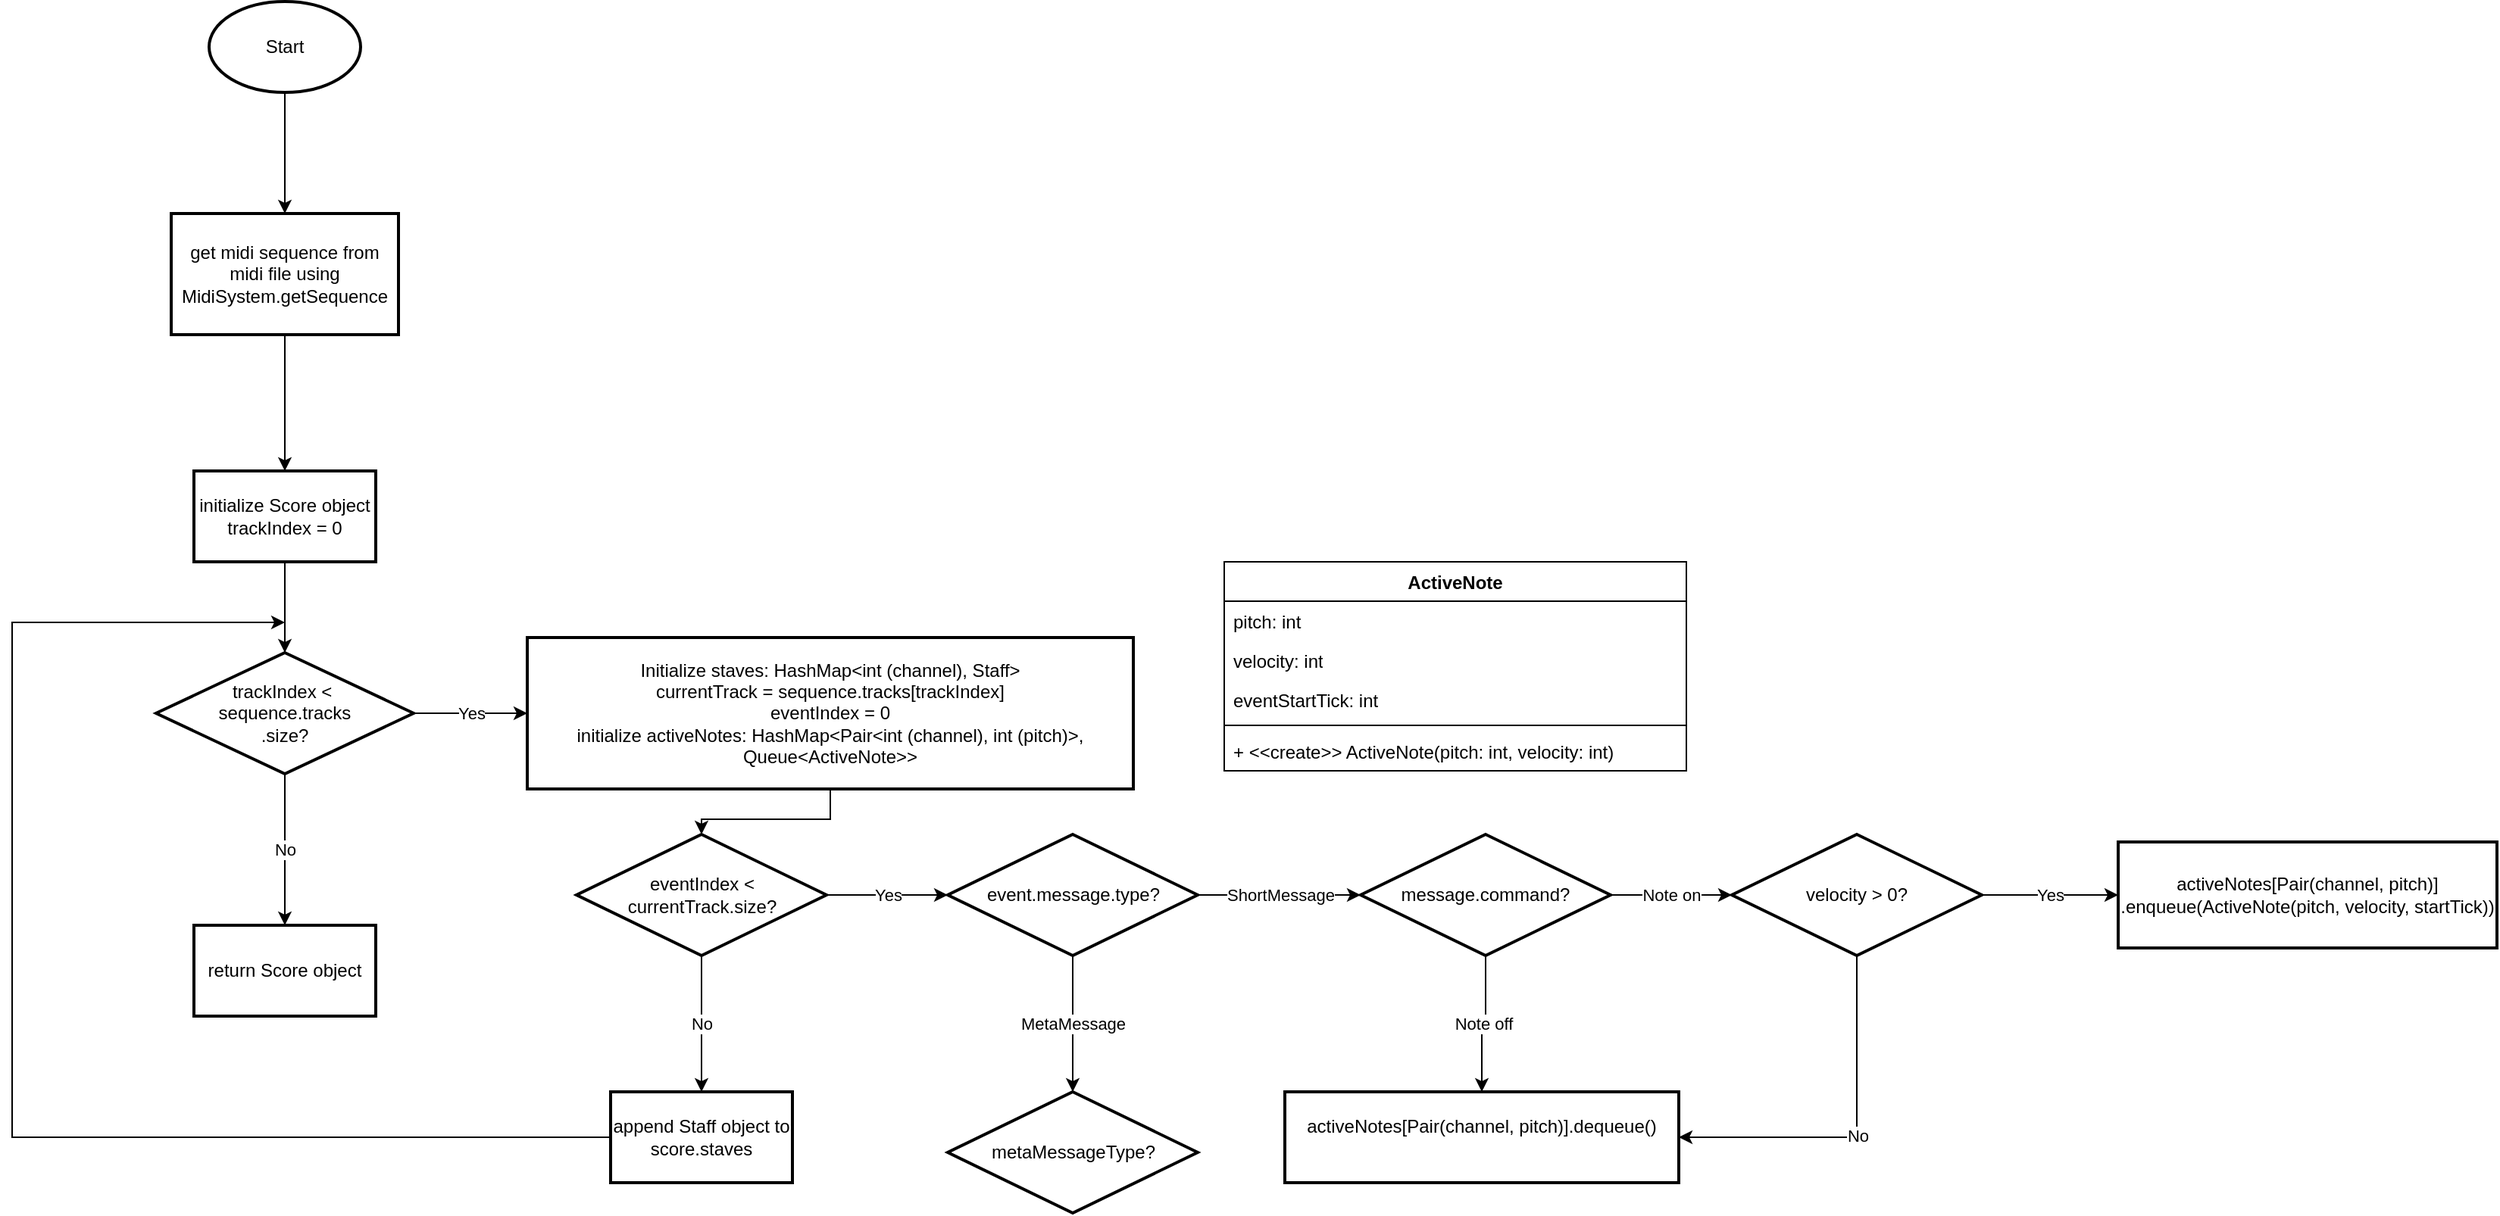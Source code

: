 <mxfile version="28.2.1">
  <diagram name="Page-1" id="5Wd0EeElhCvHtOv3X3lm">
    <mxGraphModel dx="1289" dy="740" grid="1" gridSize="10" guides="1" tooltips="1" connect="1" arrows="1" fold="1" page="0" pageScale="1" pageWidth="850" pageHeight="1100" math="0" shadow="0">
      <root>
        <mxCell id="0" />
        <mxCell id="1" parent="0" />
        <mxCell id="IaMV2PV-vSsLoISrMVWB-3" value="" style="edgeStyle=orthogonalEdgeStyle;rounded=0;orthogonalLoop=1;jettySize=auto;html=1;" edge="1" parent="1" source="IaMV2PV-vSsLoISrMVWB-1" target="IaMV2PV-vSsLoISrMVWB-2">
          <mxGeometry relative="1" as="geometry" />
        </mxCell>
        <mxCell id="IaMV2PV-vSsLoISrMVWB-1" value="Start" style="strokeWidth=2;html=1;shape=mxgraph.flowchart.start_1;whiteSpace=wrap;" vertex="1" parent="1">
          <mxGeometry x="390" y="90" width="100" height="60" as="geometry" />
        </mxCell>
        <mxCell id="IaMV2PV-vSsLoISrMVWB-7" value="" style="edgeStyle=orthogonalEdgeStyle;rounded=0;orthogonalLoop=1;jettySize=auto;html=1;" edge="1" parent="1" source="IaMV2PV-vSsLoISrMVWB-2" target="IaMV2PV-vSsLoISrMVWB-6">
          <mxGeometry relative="1" as="geometry" />
        </mxCell>
        <mxCell id="IaMV2PV-vSsLoISrMVWB-2" value="get midi sequence from midi file using MidiSystem.getSequence" style="whiteSpace=wrap;html=1;strokeWidth=2;" vertex="1" parent="1">
          <mxGeometry x="365" y="230" width="150" height="80" as="geometry" />
        </mxCell>
        <mxCell id="IaMV2PV-vSsLoISrMVWB-9" value="" style="edgeStyle=orthogonalEdgeStyle;rounded=0;orthogonalLoop=1;jettySize=auto;html=1;" edge="1" parent="1" source="IaMV2PV-vSsLoISrMVWB-6" target="IaMV2PV-vSsLoISrMVWB-8">
          <mxGeometry relative="1" as="geometry" />
        </mxCell>
        <mxCell id="IaMV2PV-vSsLoISrMVWB-6" value="&lt;div&gt;initialize Score object trackIndex = 0&lt;br&gt;&lt;/div&gt;" style="whiteSpace=wrap;html=1;strokeWidth=2;" vertex="1" parent="1">
          <mxGeometry x="380" y="400" width="120" height="60" as="geometry" />
        </mxCell>
        <mxCell id="IaMV2PV-vSsLoISrMVWB-11" value="Yes" style="edgeStyle=orthogonalEdgeStyle;rounded=0;orthogonalLoop=1;jettySize=auto;html=1;" edge="1" parent="1" source="IaMV2PV-vSsLoISrMVWB-8" target="IaMV2PV-vSsLoISrMVWB-10">
          <mxGeometry relative="1" as="geometry" />
        </mxCell>
        <mxCell id="IaMV2PV-vSsLoISrMVWB-13" value="No" style="edgeStyle=orthogonalEdgeStyle;rounded=0;orthogonalLoop=1;jettySize=auto;html=1;" edge="1" parent="1" source="IaMV2PV-vSsLoISrMVWB-8" target="IaMV2PV-vSsLoISrMVWB-12">
          <mxGeometry relative="1" as="geometry" />
        </mxCell>
        <mxCell id="IaMV2PV-vSsLoISrMVWB-8" value="trackIndex &amp;lt;&amp;nbsp;&lt;div&gt;sequence.tracks&lt;div&gt;.size?&lt;/div&gt;&lt;/div&gt;" style="rhombus;whiteSpace=wrap;html=1;strokeWidth=2;" vertex="1" parent="1">
          <mxGeometry x="355" y="520" width="170" height="80" as="geometry" />
        </mxCell>
        <mxCell id="IaMV2PV-vSsLoISrMVWB-15" value="" style="edgeStyle=orthogonalEdgeStyle;rounded=0;orthogonalLoop=1;jettySize=auto;html=1;" edge="1" parent="1" source="IaMV2PV-vSsLoISrMVWB-10" target="IaMV2PV-vSsLoISrMVWB-14">
          <mxGeometry relative="1" as="geometry" />
        </mxCell>
        <mxCell id="IaMV2PV-vSsLoISrMVWB-10" value="Initialize staves: HashMap&amp;lt;int (channel), Staff&amp;gt;&lt;div&gt;&lt;div&gt;&lt;div&gt;currentTrack = sequence.tracks[trackIndex]&lt;br&gt;&lt;div&gt;eventIndex = 0&lt;/div&gt;&lt;/div&gt;&lt;div&gt;initialize activeNotes: HashMap&amp;lt;Pair&amp;lt;int (channel), int (pitch)&amp;gt;, Queue&amp;lt;ActiveNote&amp;gt;&amp;gt;&lt;/div&gt;&lt;/div&gt;&lt;/div&gt;" style="whiteSpace=wrap;html=1;strokeWidth=2;" vertex="1" parent="1">
          <mxGeometry x="600" y="510" width="400" height="100" as="geometry" />
        </mxCell>
        <mxCell id="IaMV2PV-vSsLoISrMVWB-12" value="return Score object" style="whiteSpace=wrap;html=1;strokeWidth=2;" vertex="1" parent="1">
          <mxGeometry x="380" y="700" width="120" height="60" as="geometry" />
        </mxCell>
        <mxCell id="IaMV2PV-vSsLoISrMVWB-19" value="No" style="edgeStyle=orthogonalEdgeStyle;rounded=0;orthogonalLoop=1;jettySize=auto;html=1;" edge="1" parent="1" source="IaMV2PV-vSsLoISrMVWB-14" target="IaMV2PV-vSsLoISrMVWB-18">
          <mxGeometry relative="1" as="geometry" />
        </mxCell>
        <mxCell id="IaMV2PV-vSsLoISrMVWB-21" value="Yes" style="edgeStyle=orthogonalEdgeStyle;rounded=0;orthogonalLoop=1;jettySize=auto;html=1;" edge="1" parent="1" source="IaMV2PV-vSsLoISrMVWB-14" target="IaMV2PV-vSsLoISrMVWB-20">
          <mxGeometry relative="1" as="geometry" />
        </mxCell>
        <mxCell id="IaMV2PV-vSsLoISrMVWB-14" value="eventIndex &amp;lt; currentTrack.size?" style="rhombus;whiteSpace=wrap;html=1;strokeWidth=2;" vertex="1" parent="1">
          <mxGeometry x="632.5" y="640" width="165" height="80" as="geometry" />
        </mxCell>
        <mxCell id="IaMV2PV-vSsLoISrMVWB-22" style="edgeStyle=orthogonalEdgeStyle;rounded=0;orthogonalLoop=1;jettySize=auto;html=1;" edge="1" parent="1" source="IaMV2PV-vSsLoISrMVWB-18">
          <mxGeometry relative="1" as="geometry">
            <mxPoint x="440" y="500" as="targetPoint" />
            <Array as="points">
              <mxPoint x="260" y="840" />
              <mxPoint x="260" y="500" />
              <mxPoint x="440" y="500" />
            </Array>
          </mxGeometry>
        </mxCell>
        <mxCell id="IaMV2PV-vSsLoISrMVWB-18" value="append Staff object to score.staves" style="whiteSpace=wrap;html=1;strokeWidth=2;" vertex="1" parent="1">
          <mxGeometry x="655" y="810" width="120" height="60" as="geometry" />
        </mxCell>
        <mxCell id="IaMV2PV-vSsLoISrMVWB-31" value="ShortMessage" style="edgeStyle=orthogonalEdgeStyle;rounded=0;orthogonalLoop=1;jettySize=auto;html=1;" edge="1" parent="1" source="IaMV2PV-vSsLoISrMVWB-20" target="IaMV2PV-vSsLoISrMVWB-30">
          <mxGeometry relative="1" as="geometry" />
        </mxCell>
        <mxCell id="IaMV2PV-vSsLoISrMVWB-33" value="MetaMessage" style="edgeStyle=orthogonalEdgeStyle;rounded=0;orthogonalLoop=1;jettySize=auto;html=1;" edge="1" parent="1" source="IaMV2PV-vSsLoISrMVWB-20" target="IaMV2PV-vSsLoISrMVWB-32">
          <mxGeometry relative="1" as="geometry" />
        </mxCell>
        <mxCell id="IaMV2PV-vSsLoISrMVWB-20" value="&lt;div&gt;event.message.type?&lt;/div&gt;" style="rhombus;whiteSpace=wrap;html=1;strokeWidth=2;" vertex="1" parent="1">
          <mxGeometry x="877.5" y="640" width="165" height="80" as="geometry" />
        </mxCell>
        <mxCell id="IaMV2PV-vSsLoISrMVWB-35" value="Note on" style="edgeStyle=orthogonalEdgeStyle;rounded=0;orthogonalLoop=1;jettySize=auto;html=1;" edge="1" parent="1" source="IaMV2PV-vSsLoISrMVWB-30" target="IaMV2PV-vSsLoISrMVWB-34">
          <mxGeometry relative="1" as="geometry" />
        </mxCell>
        <mxCell id="IaMV2PV-vSsLoISrMVWB-39" value="Note off" style="edgeStyle=orthogonalEdgeStyle;rounded=0;orthogonalLoop=1;jettySize=auto;html=1;" edge="1" parent="1" source="IaMV2PV-vSsLoISrMVWB-30" target="IaMV2PV-vSsLoISrMVWB-38">
          <mxGeometry relative="1" as="geometry" />
        </mxCell>
        <mxCell id="IaMV2PV-vSsLoISrMVWB-30" value="&lt;div&gt;message.command?&lt;/div&gt;" style="rhombus;whiteSpace=wrap;html=1;strokeWidth=2;" vertex="1" parent="1">
          <mxGeometry x="1150" y="640" width="165" height="80" as="geometry" />
        </mxCell>
        <mxCell id="IaMV2PV-vSsLoISrMVWB-32" value="&lt;div&gt;metaMessageType?&lt;/div&gt;" style="rhombus;whiteSpace=wrap;html=1;strokeWidth=2;" vertex="1" parent="1">
          <mxGeometry x="877.5" y="810" width="165" height="80" as="geometry" />
        </mxCell>
        <mxCell id="IaMV2PV-vSsLoISrMVWB-37" value="Yes" style="edgeStyle=orthogonalEdgeStyle;rounded=0;orthogonalLoop=1;jettySize=auto;html=1;" edge="1" parent="1" source="IaMV2PV-vSsLoISrMVWB-34" target="IaMV2PV-vSsLoISrMVWB-36">
          <mxGeometry relative="1" as="geometry" />
        </mxCell>
        <mxCell id="IaMV2PV-vSsLoISrMVWB-34" value="&lt;div&gt;velocity &amp;gt; 0?&lt;/div&gt;" style="rhombus;whiteSpace=wrap;html=1;strokeWidth=2;" vertex="1" parent="1">
          <mxGeometry x="1395" y="640" width="165" height="80" as="geometry" />
        </mxCell>
        <mxCell id="IaMV2PV-vSsLoISrMVWB-36" value="activeNotes[Pair(channel, pitch)]&lt;div&gt;.enqueue(ActiveNote(pitch, velocity, startTick))&lt;/div&gt;" style="whiteSpace=wrap;html=1;strokeWidth=2;" vertex="1" parent="1">
          <mxGeometry x="1650" y="645" width="250" height="70" as="geometry" />
        </mxCell>
        <mxCell id="IaMV2PV-vSsLoISrMVWB-38" value="activeNotes[Pair(channel, pitch)].dequeue()&lt;div&gt;&lt;br&gt;&lt;/div&gt;" style="whiteSpace=wrap;html=1;strokeWidth=2;" vertex="1" parent="1">
          <mxGeometry x="1100" y="810" width="260" height="60" as="geometry" />
        </mxCell>
        <mxCell id="IaMV2PV-vSsLoISrMVWB-40" value="No" style="edgeStyle=orthogonalEdgeStyle;rounded=0;orthogonalLoop=1;jettySize=auto;html=1;" edge="1" parent="1" source="IaMV2PV-vSsLoISrMVWB-34" target="IaMV2PV-vSsLoISrMVWB-38">
          <mxGeometry relative="1" as="geometry">
            <Array as="points">
              <mxPoint x="1478" y="840" />
            </Array>
          </mxGeometry>
        </mxCell>
        <mxCell id="IaMV2PV-vSsLoISrMVWB-41" value="ActiveNote" style="swimlane;fontStyle=1;align=center;verticalAlign=top;childLayout=stackLayout;horizontal=1;startSize=26;horizontalStack=0;resizeParent=1;resizeParentMax=0;resizeLast=0;collapsible=1;marginBottom=0;whiteSpace=wrap;html=1;" vertex="1" parent="1">
          <mxGeometry x="1060" y="460" width="305" height="138" as="geometry" />
        </mxCell>
        <mxCell id="IaMV2PV-vSsLoISrMVWB-42" value="pitch: int" style="text;strokeColor=none;fillColor=none;align=left;verticalAlign=top;spacingLeft=4;spacingRight=4;overflow=hidden;rotatable=0;points=[[0,0.5],[1,0.5]];portConstraint=eastwest;whiteSpace=wrap;html=1;" vertex="1" parent="IaMV2PV-vSsLoISrMVWB-41">
          <mxGeometry y="26" width="305" height="26" as="geometry" />
        </mxCell>
        <mxCell id="IaMV2PV-vSsLoISrMVWB-45" value="velocity: int" style="text;strokeColor=none;fillColor=none;align=left;verticalAlign=top;spacingLeft=4;spacingRight=4;overflow=hidden;rotatable=0;points=[[0,0.5],[1,0.5]];portConstraint=eastwest;whiteSpace=wrap;html=1;" vertex="1" parent="IaMV2PV-vSsLoISrMVWB-41">
          <mxGeometry y="52" width="305" height="26" as="geometry" />
        </mxCell>
        <mxCell id="IaMV2PV-vSsLoISrMVWB-46" value="eventStartTick: int" style="text;strokeColor=none;fillColor=none;align=left;verticalAlign=top;spacingLeft=4;spacingRight=4;overflow=hidden;rotatable=0;points=[[0,0.5],[1,0.5]];portConstraint=eastwest;whiteSpace=wrap;html=1;" vertex="1" parent="IaMV2PV-vSsLoISrMVWB-41">
          <mxGeometry y="78" width="305" height="26" as="geometry" />
        </mxCell>
        <mxCell id="IaMV2PV-vSsLoISrMVWB-43" value="" style="line;strokeWidth=1;fillColor=none;align=left;verticalAlign=middle;spacingTop=-1;spacingLeft=3;spacingRight=3;rotatable=0;labelPosition=right;points=[];portConstraint=eastwest;strokeColor=inherit;" vertex="1" parent="IaMV2PV-vSsLoISrMVWB-41">
          <mxGeometry y="104" width="305" height="8" as="geometry" />
        </mxCell>
        <mxCell id="IaMV2PV-vSsLoISrMVWB-44" value="+ &amp;lt;&amp;lt;create&amp;gt;&amp;gt; ActiveNote(pitch: int, velocity: int)" style="text;strokeColor=none;fillColor=none;align=left;verticalAlign=top;spacingLeft=4;spacingRight=4;overflow=hidden;rotatable=0;points=[[0,0.5],[1,0.5]];portConstraint=eastwest;whiteSpace=wrap;html=1;" vertex="1" parent="IaMV2PV-vSsLoISrMVWB-41">
          <mxGeometry y="112" width="305" height="26" as="geometry" />
        </mxCell>
      </root>
    </mxGraphModel>
  </diagram>
</mxfile>
